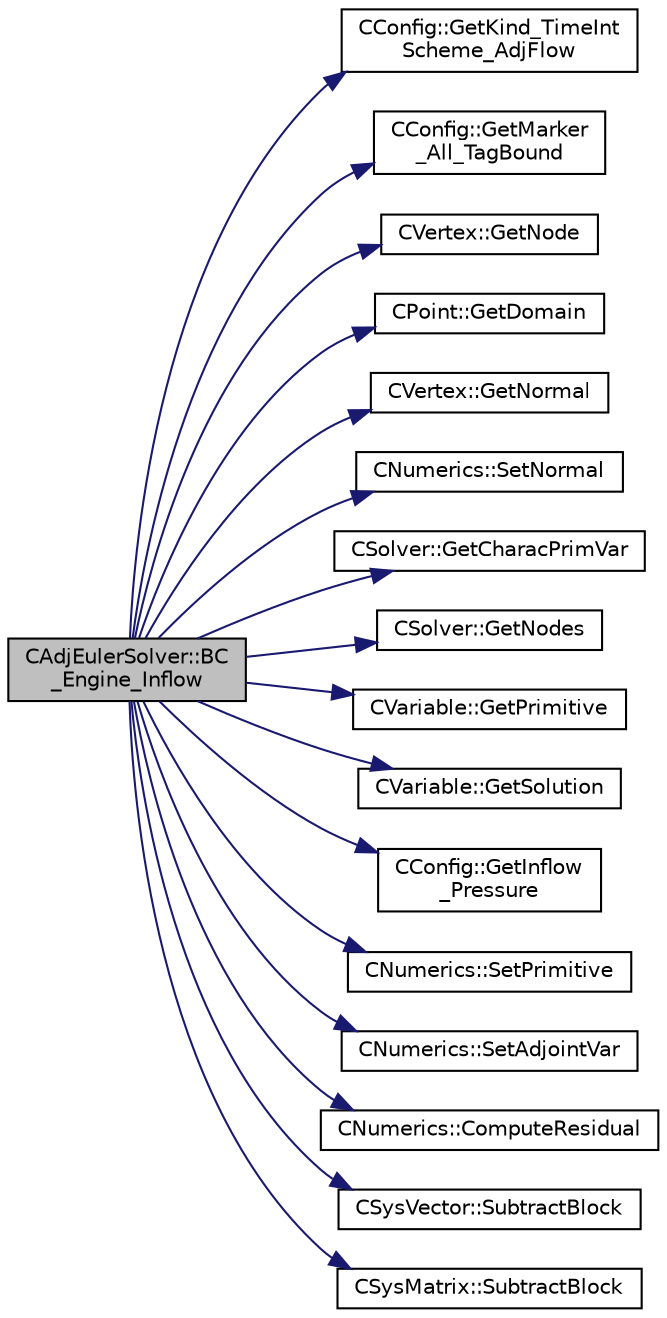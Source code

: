 digraph "CAdjEulerSolver::BC_Engine_Inflow"
{
  edge [fontname="Helvetica",fontsize="10",labelfontname="Helvetica",labelfontsize="10"];
  node [fontname="Helvetica",fontsize="10",shape=record];
  rankdir="LR";
  Node154 [label="CAdjEulerSolver::BC\l_Engine_Inflow",height=0.2,width=0.4,color="black", fillcolor="grey75", style="filled", fontcolor="black"];
  Node154 -> Node155 [color="midnightblue",fontsize="10",style="solid",fontname="Helvetica"];
  Node155 [label="CConfig::GetKind_TimeInt\lScheme_AdjFlow",height=0.2,width=0.4,color="black", fillcolor="white", style="filled",URL="$class_c_config.html#ab9d0e23db2d8f044b0b09915e92ef003",tooltip="Get the kind of integration scheme (explicit or implicit) for the adjoint flow equations. "];
  Node154 -> Node156 [color="midnightblue",fontsize="10",style="solid",fontname="Helvetica"];
  Node156 [label="CConfig::GetMarker\l_All_TagBound",height=0.2,width=0.4,color="black", fillcolor="white", style="filled",URL="$class_c_config.html#a967e969a3beb24bb6e57d7036af003be",tooltip="Get the index of the surface defined in the geometry file. "];
  Node154 -> Node157 [color="midnightblue",fontsize="10",style="solid",fontname="Helvetica"];
  Node157 [label="CVertex::GetNode",height=0.2,width=0.4,color="black", fillcolor="white", style="filled",URL="$class_c_vertex.html#a95c513bf927464157ed96b6c79779a1f",tooltip="Get the node of the vertex. "];
  Node154 -> Node158 [color="midnightblue",fontsize="10",style="solid",fontname="Helvetica"];
  Node158 [label="CPoint::GetDomain",height=0.2,width=0.4,color="black", fillcolor="white", style="filled",URL="$class_c_point.html#a1d7e22a60d4cfef356af1cba2bab3e55",tooltip="For parallel computation, its indicates if a point must be computed or not. "];
  Node154 -> Node159 [color="midnightblue",fontsize="10",style="solid",fontname="Helvetica"];
  Node159 [label="CVertex::GetNormal",height=0.2,width=0.4,color="black", fillcolor="white", style="filled",URL="$class_c_vertex.html#a0d289163c6f3384822fcb9ae86fc1c39",tooltip="Copy the the normal vector of a face. "];
  Node154 -> Node160 [color="midnightblue",fontsize="10",style="solid",fontname="Helvetica"];
  Node160 [label="CNumerics::SetNormal",height=0.2,width=0.4,color="black", fillcolor="white", style="filled",URL="$class_c_numerics.html#a41903d97957f351cd9ee63ca404985b1",tooltip="Set the value of the normal vector to the face between two points. "];
  Node154 -> Node161 [color="midnightblue",fontsize="10",style="solid",fontname="Helvetica"];
  Node161 [label="CSolver::GetCharacPrimVar",height=0.2,width=0.4,color="black", fillcolor="white", style="filled",URL="$class_c_solver.html#ad25c13b6587f8a1a71f84a37fdb5b213",tooltip="A virtual member. "];
  Node154 -> Node162 [color="midnightblue",fontsize="10",style="solid",fontname="Helvetica"];
  Node162 [label="CSolver::GetNodes",height=0.2,width=0.4,color="black", fillcolor="white", style="filled",URL="$class_c_solver.html#af3198e52a2ea377bb765647b5e697197",tooltip="Allow outside access to the nodes of the solver, containing conservatives, primitives, etc. "];
  Node154 -> Node163 [color="midnightblue",fontsize="10",style="solid",fontname="Helvetica"];
  Node163 [label="CVariable::GetPrimitive",height=0.2,width=0.4,color="black", fillcolor="white", style="filled",URL="$class_c_variable.html#abe38982ec51efc8391ef27fc434f37ad",tooltip="A virtual member. "];
  Node154 -> Node164 [color="midnightblue",fontsize="10",style="solid",fontname="Helvetica"];
  Node164 [label="CVariable::GetSolution",height=0.2,width=0.4,color="black", fillcolor="white", style="filled",URL="$class_c_variable.html#a261483e39c23c1de7cb9aea7e917c121",tooltip="Get the solution. "];
  Node154 -> Node165 [color="midnightblue",fontsize="10",style="solid",fontname="Helvetica"];
  Node165 [label="CConfig::GetInflow\l_Pressure",height=0.2,width=0.4,color="black", fillcolor="white", style="filled",URL="$class_c_config.html#a8d539297c64281b0f39e8755748c0cb8",tooltip="Get the back pressure (static) at an engine inflow boundary. "];
  Node154 -> Node166 [color="midnightblue",fontsize="10",style="solid",fontname="Helvetica"];
  Node166 [label="CNumerics::SetPrimitive",height=0.2,width=0.4,color="black", fillcolor="white", style="filled",URL="$class_c_numerics.html#af72b17d397adf09beed2e99e2daf895c",tooltip="Set the value of the primitive variables. "];
  Node154 -> Node167 [color="midnightblue",fontsize="10",style="solid",fontname="Helvetica"];
  Node167 [label="CNumerics::SetAdjointVar",height=0.2,width=0.4,color="black", fillcolor="white", style="filled",URL="$class_c_numerics.html#a4eb3867ed99a8fd200f96da877e64313",tooltip="Set the value of the adjoint variable. "];
  Node154 -> Node168 [color="midnightblue",fontsize="10",style="solid",fontname="Helvetica"];
  Node168 [label="CNumerics::ComputeResidual",height=0.2,width=0.4,color="black", fillcolor="white", style="filled",URL="$class_c_numerics.html#abe734316e0047f463f059fd77a281958",tooltip="Compute the numerical residual. "];
  Node154 -> Node169 [color="midnightblue",fontsize="10",style="solid",fontname="Helvetica"];
  Node169 [label="CSysVector::SubtractBlock",height=0.2,width=0.4,color="black", fillcolor="white", style="filled",URL="$class_c_sys_vector.html#a732b302ca148d38b442bfe7e096a81be",tooltip="Subtract val_residual to the residual. "];
  Node154 -> Node170 [color="midnightblue",fontsize="10",style="solid",fontname="Helvetica"];
  Node170 [label="CSysMatrix::SubtractBlock",height=0.2,width=0.4,color="black", fillcolor="white", style="filled",URL="$class_c_sys_matrix.html#af913d33707e948c30fff5a62773ef5c6",tooltip="Subtracts the specified block to the sparse matrix. "];
}
